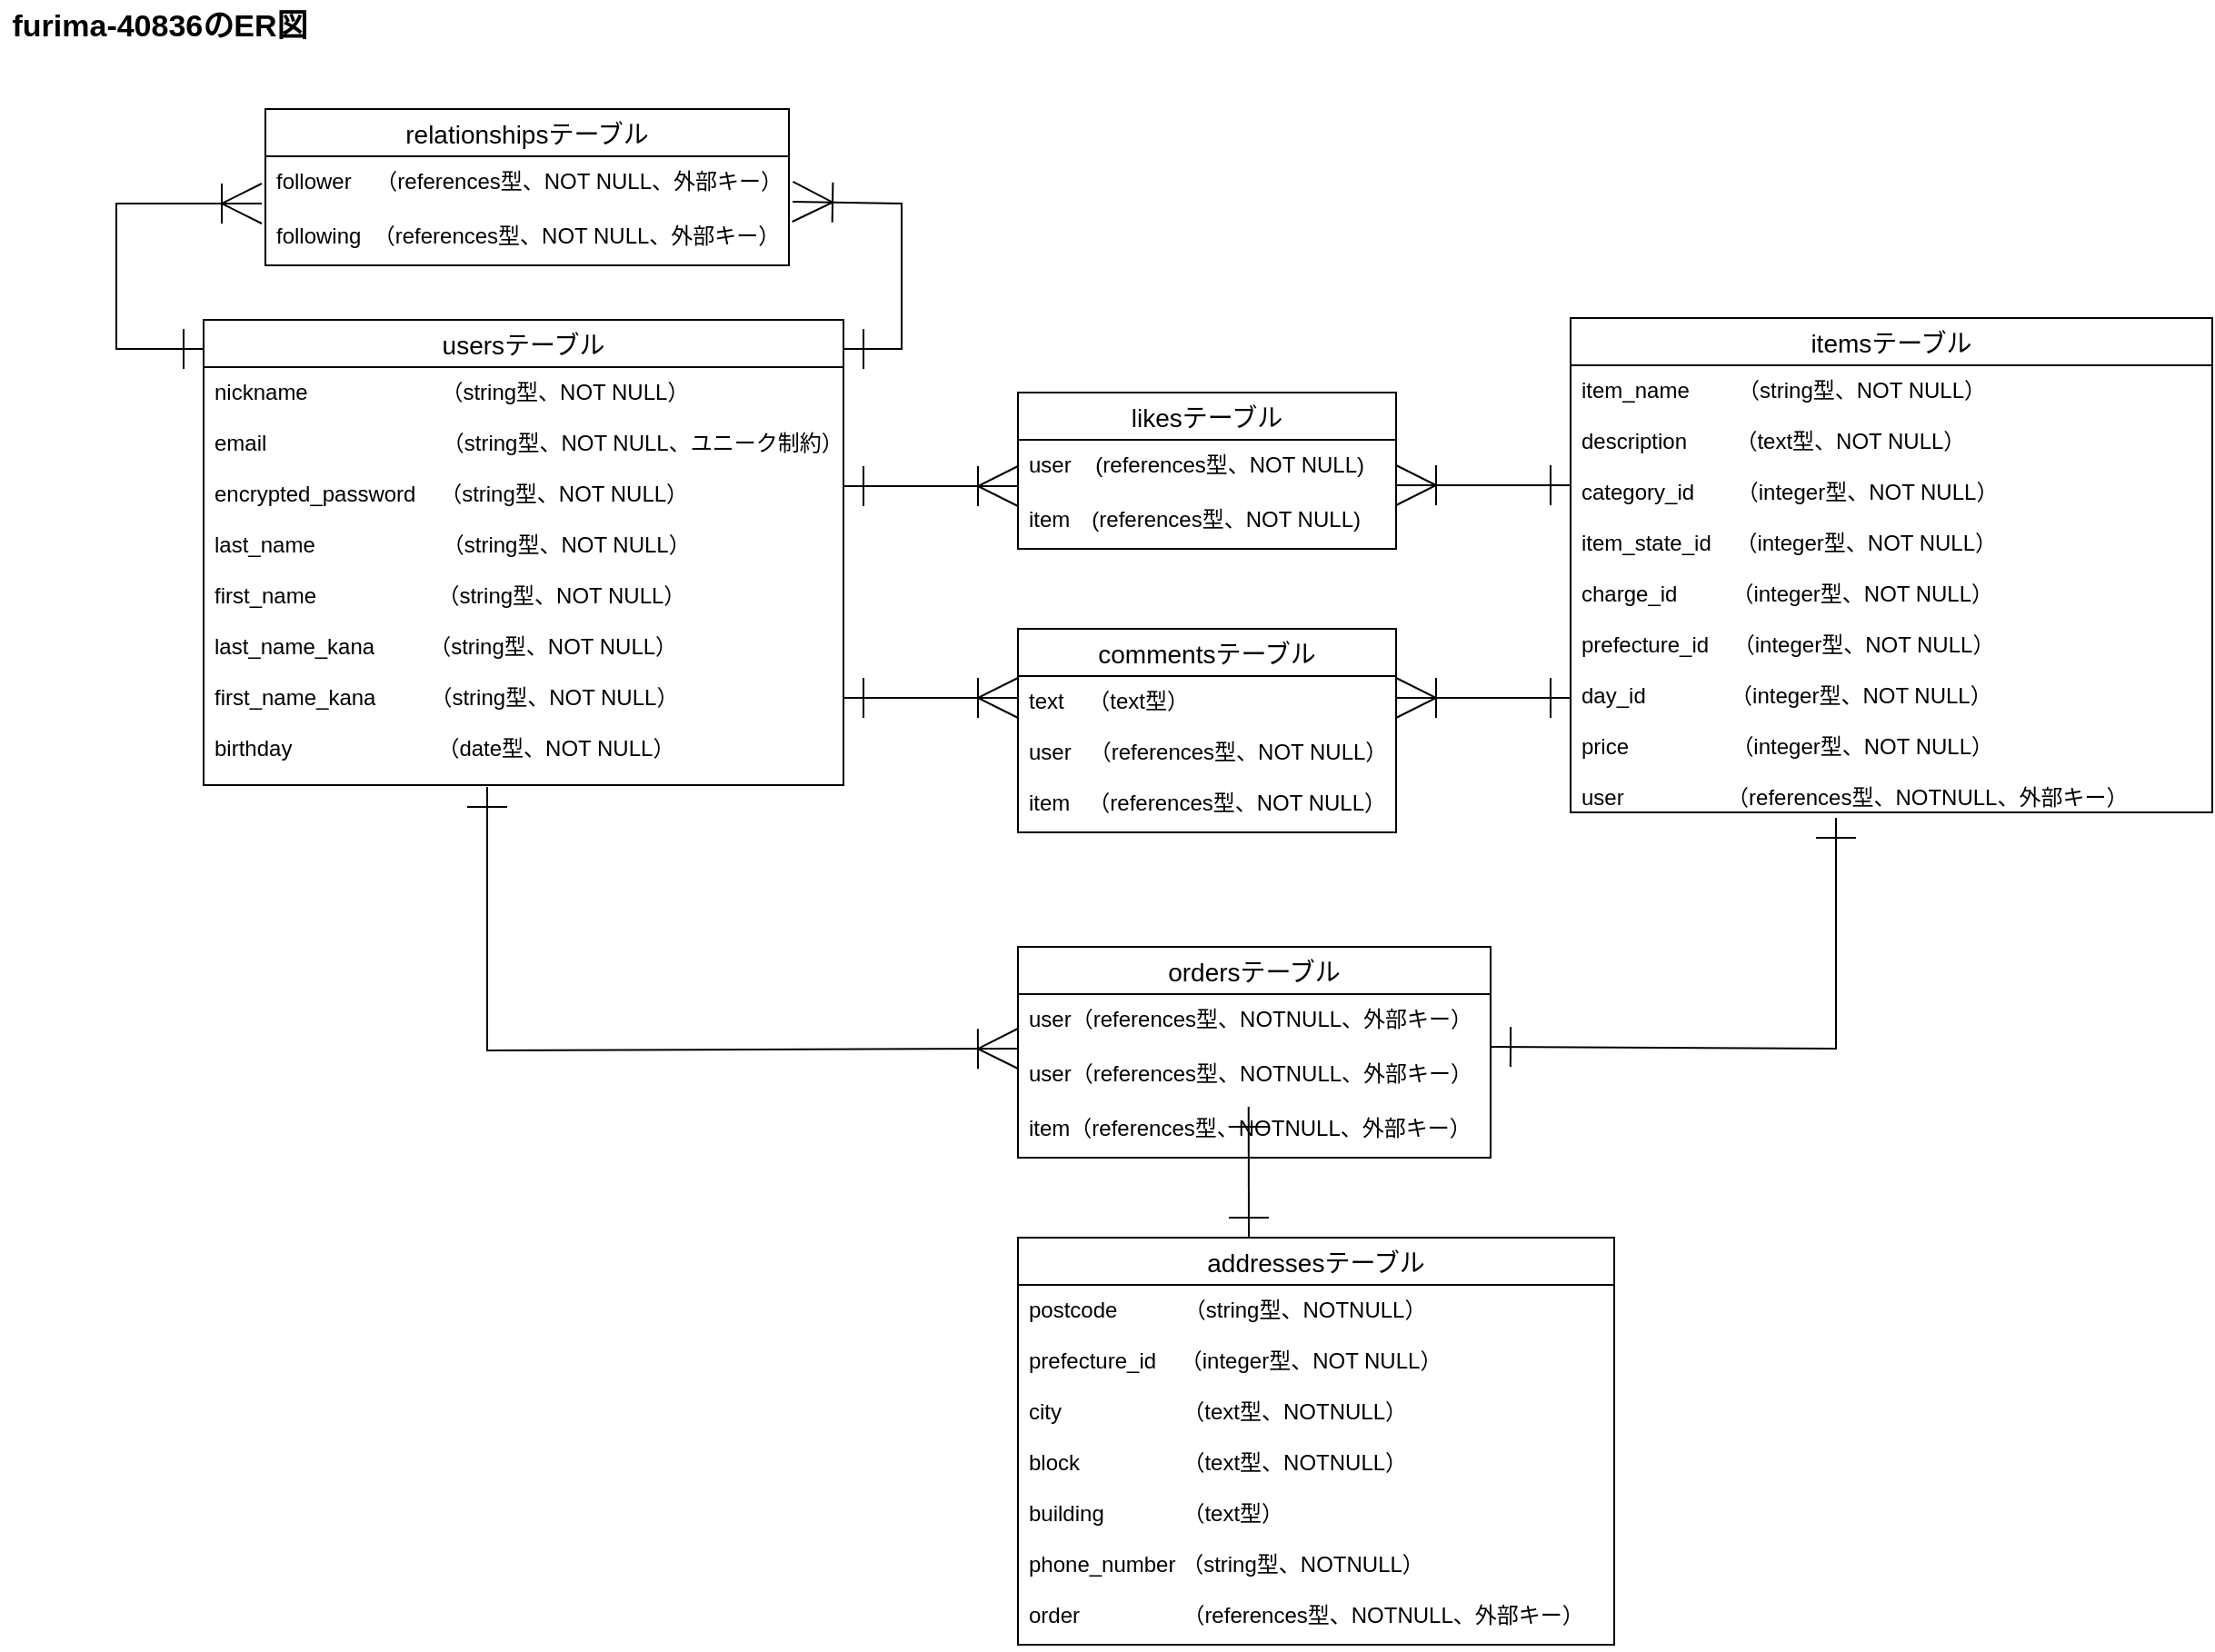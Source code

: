 <mxfile>
    <diagram id="1QTKfVFLESSpMMtnV6Su" name="ページ1">
        <mxGraphModel dx="936" dy="666" grid="1" gridSize="16" guides="1" tooltips="1" connect="1" arrows="1" fold="1" page="1" pageScale="1" pageWidth="827" pageHeight="1169" background="none" math="0" shadow="0">
            <root>
                <mxCell id="0"/>
                <mxCell id="1" parent="0"/>
                <mxCell id="2" value="usersテーブル" style="swimlane;fontStyle=0;childLayout=stackLayout;horizontal=1;startSize=26;horizontalStack=0;resizeParent=1;resizeParentMax=0;resizeLast=0;collapsible=1;marginBottom=0;align=center;fontSize=14;" parent="1" vertex="1">
                    <mxGeometry x="128" y="240" width="352" height="256" as="geometry"/>
                </mxCell>
                <mxCell id="3" value="nickname                      （string型、NOT NULL）&#10;&#10;email                             （string型、NOT NULL、ユニーク制約）&#10;&#10;encrypted_password    （string型、NOT NULL）&#10;&#10;last_name                     （string型、NOT NULL）&#10;&#10;first_name                    （string型、NOT NULL）&#10;&#10;last_name_kana          （string型、NOT NULL）&#10;&#10;first_name_kana          （string型、NOT NULL）&#10;&#10;birthday                        （date型、NOT NULL）&#10;" style="text;strokeColor=none;fillColor=none;spacingLeft=4;spacingRight=4;overflow=hidden;rotatable=0;points=[[0,0.5],[1,0.5]];portConstraint=eastwest;fontSize=12;" parent="2" vertex="1">
                    <mxGeometry y="26" width="352" height="230" as="geometry"/>
                </mxCell>
                <mxCell id="7" value="itemsテーブル" style="swimlane;fontStyle=0;childLayout=stackLayout;horizontal=1;startSize=26;horizontalStack=0;resizeParent=1;resizeParentMax=0;resizeLast=0;collapsible=1;marginBottom=0;align=center;fontSize=14;" parent="1" vertex="1">
                    <mxGeometry x="880" y="239" width="353" height="272" as="geometry">
                        <mxRectangle x="480" y="159" width="70" height="30" as="alternateBounds"/>
                    </mxGeometry>
                </mxCell>
                <mxCell id="8" value="item_name        （string型、NOT NULL）&#10;&#10;description        （text型、NOT NULL）&#10;&#10;category_id       （integer型、NOT NULL）&#10;&#10;item_state_id    （integer型、NOT NULL）&#10;&#10;charge_id         （integer型、NOT NULL）&#10;&#10;prefecture_id    （integer型、NOT NULL）&#10;&#10;day_id              （integer型、NOT NULL）&#10;&#10;price                 （integer型、NOT NULL）&#10;&#10;user                 （references型、NOTNULL、外部キー）" style="text;strokeColor=none;fillColor=none;spacingLeft=4;spacingRight=4;overflow=hidden;rotatable=0;points=[[0,0.5],[1,0.5]];portConstraint=eastwest;fontSize=12;" parent="7" vertex="1">
                    <mxGeometry y="26" width="353" height="246" as="geometry"/>
                </mxCell>
                <mxCell id="27" value="ordersテーブル" style="swimlane;fontStyle=0;childLayout=stackLayout;horizontal=1;startSize=26;horizontalStack=0;resizeParent=1;resizeParentMax=0;resizeLast=0;collapsible=1;marginBottom=0;align=center;fontSize=14;" parent="1" vertex="1">
                    <mxGeometry x="576" y="585" width="260" height="116" as="geometry"/>
                </mxCell>
                <mxCell id="28" value="user（references型、NOTNULL、外部キー）" style="text;strokeColor=none;fillColor=none;spacingLeft=4;spacingRight=4;overflow=hidden;rotatable=0;points=[[0,0.5],[1,0.5]];portConstraint=eastwest;fontSize=12;" parent="27" vertex="1">
                    <mxGeometry y="26" width="260" height="30" as="geometry"/>
                </mxCell>
                <mxCell id="44" value="user（references型、NOTNULL、外部キー）" style="text;strokeColor=none;fillColor=none;spacingLeft=4;spacingRight=4;overflow=hidden;rotatable=0;points=[[0,0.5],[1,0.5]];portConstraint=eastwest;fontSize=12;" vertex="1" parent="27">
                    <mxGeometry y="56" width="260" height="30" as="geometry"/>
                </mxCell>
                <mxCell id="29" value="item（references型、NOTNULL、外部キー）" style="text;strokeColor=none;fillColor=none;spacingLeft=4;spacingRight=4;overflow=hidden;rotatable=0;points=[[0,0.5],[1,0.5]];portConstraint=eastwest;fontSize=12;" parent="27" vertex="1">
                    <mxGeometry y="86" width="260" height="30" as="geometry"/>
                </mxCell>
                <mxCell id="33" value="addressesテーブル" style="swimlane;fontStyle=0;childLayout=stackLayout;horizontal=1;startSize=26;horizontalStack=0;resizeParent=1;resizeParentMax=0;resizeLast=0;collapsible=1;marginBottom=0;align=center;fontSize=14;" parent="1" vertex="1">
                    <mxGeometry x="576" y="745" width="328" height="224" as="geometry"/>
                </mxCell>
                <mxCell id="34" value="postcode           （string型、NOTNULL）&#10;&#10;prefecture_id    （integer型、NOT NULL）&#10;&#10;city                    （text型、NOTNULL）&#10;&#10;block                 （text型、NOTNULL）&#10;&#10;building             （text型）&#10;&#10;phone_number （string型、NOTNULL）&#10;&#10;order                 （references型、NOTNULL、外部キー）" style="text;strokeColor=none;fillColor=none;spacingLeft=4;spacingRight=4;overflow=hidden;rotatable=0;points=[[0,0.5],[1,0.5]];portConstraint=eastwest;fontSize=12;fontStyle=0" parent="33" vertex="1">
                    <mxGeometry y="26" width="328" height="198" as="geometry"/>
                </mxCell>
                <mxCell id="37" style="edgeStyle=none;html=1;startArrow=ERone;startFill=0;endArrow=ERoneToMany;endFill=0;targetPerimeterSpacing=0;endSize=20;startSize=20;entryX=1.007;entryY=0.833;entryDx=0;entryDy=0;entryPerimeter=0;rounded=0;" parent="1" edge="1" target="59">
                    <mxGeometry relative="1" as="geometry">
                        <mxPoint x="480" y="256" as="sourcePoint"/>
                        <mxPoint x="512" y="128" as="targetPoint"/>
                        <Array as="points">
                            <mxPoint x="512" y="256"/>
                            <mxPoint x="512" y="176"/>
                        </Array>
                    </mxGeometry>
                </mxCell>
                <mxCell id="39" style="edgeStyle=none;html=1;startArrow=ERone;startFill=0;endArrow=ERoneToMany;endFill=0;targetPerimeterSpacing=0;endSize=20;startSize=20;rounded=0;entryX=-0.004;entryY=0;entryDx=0;entryDy=0;entryPerimeter=0;" parent="1" edge="1">
                    <mxGeometry relative="1" as="geometry">
                        <mxPoint x="284" y="497" as="sourcePoint"/>
                        <mxPoint x="575.96" y="641" as="targetPoint"/>
                        <Array as="points">
                            <mxPoint x="284" y="642"/>
                        </Array>
                    </mxGeometry>
                </mxCell>
                <mxCell id="40" style="edgeStyle=none;html=1;startArrow=ERone;startFill=0;endArrow=ERone;endFill=0;targetPerimeterSpacing=0;endSize=20;startSize=20;rounded=0;" parent="1" edge="1">
                    <mxGeometry relative="1" as="geometry">
                        <mxPoint x="1026" y="514" as="sourcePoint"/>
                        <mxPoint x="836" y="640" as="targetPoint"/>
                        <Array as="points">
                            <mxPoint x="1026" y="641"/>
                        </Array>
                    </mxGeometry>
                </mxCell>
                <mxCell id="41" style="edgeStyle=none;html=1;exitX=0.488;exitY=1.067;exitDx=0;exitDy=0;startArrow=ERone;startFill=0;endArrow=ERone;endFill=0;targetPerimeterSpacing=0;endSize=20;startSize=20;exitPerimeter=0;" parent="1" edge="1">
                    <mxGeometry relative="1" as="geometry">
                        <mxPoint x="702.88" y="673.01" as="sourcePoint"/>
                        <mxPoint x="703" y="745" as="targetPoint"/>
                    </mxGeometry>
                </mxCell>
                <mxCell id="43" value="furima-40836のER図" style="text;html=1;strokeColor=none;fillColor=none;align=center;verticalAlign=middle;whiteSpace=wrap;rounded=0;fontSize=17;fontStyle=1" parent="1" vertex="1">
                    <mxGeometry x="16" y="64" width="176" height="30" as="geometry"/>
                </mxCell>
                <mxCell id="45" value="likesテーブル" style="swimlane;fontStyle=0;childLayout=stackLayout;horizontal=1;startSize=26;horizontalStack=0;resizeParent=1;resizeParentMax=0;resizeLast=0;collapsible=1;marginBottom=0;align=center;fontSize=14;" vertex="1" parent="1">
                    <mxGeometry x="576" y="280" width="208" height="86" as="geometry"/>
                </mxCell>
                <mxCell id="46" value="user    (references型、NOT NULL)" style="text;strokeColor=none;fillColor=none;spacingLeft=4;spacingRight=4;overflow=hidden;rotatable=0;points=[[0,0.5],[1,0.5]];portConstraint=eastwest;fontSize=12;" vertex="1" parent="45">
                    <mxGeometry y="26" width="208" height="30" as="geometry"/>
                </mxCell>
                <mxCell id="47" value="item　(references型、NOT NULL)" style="text;strokeColor=none;fillColor=none;spacingLeft=4;spacingRight=4;overflow=hidden;rotatable=0;points=[[0,0.5],[1,0.5]];portConstraint=eastwest;fontSize=12;" vertex="1" parent="45">
                    <mxGeometry y="56" width="208" height="30" as="geometry"/>
                </mxCell>
                <mxCell id="50" style="edgeStyle=none;html=1;startArrow=ERone;startFill=0;endArrow=ERoneToMany;endFill=0;targetPerimeterSpacing=0;endSize=20;startSize=20;" edge="1" parent="1">
                    <mxGeometry relative="1" as="geometry">
                        <mxPoint x="880" y="331" as="sourcePoint"/>
                        <mxPoint x="784" y="331" as="targetPoint"/>
                    </mxGeometry>
                </mxCell>
                <mxCell id="52" value="commentsテーブル" style="swimlane;fontStyle=0;childLayout=stackLayout;horizontal=1;startSize=26;horizontalStack=0;resizeParent=1;resizeParentMax=0;resizeLast=0;collapsible=1;marginBottom=0;align=center;fontSize=14;" vertex="1" parent="1">
                    <mxGeometry x="576" y="410" width="208" height="112" as="geometry"/>
                </mxCell>
                <mxCell id="53" value="text    （text型）&#10;&#10;user   （references型、NOT NULL）&#10;&#10;item   （references型、NOT NULL）" style="text;strokeColor=none;fillColor=none;spacingLeft=4;spacingRight=4;overflow=hidden;rotatable=0;points=[[0,0.5],[1,0.5]];portConstraint=eastwest;fontSize=12;" vertex="1" parent="52">
                    <mxGeometry y="26" width="208" height="86" as="geometry"/>
                </mxCell>
                <mxCell id="56" style="edgeStyle=none;html=1;startArrow=ERone;startFill=0;endArrow=ERoneToMany;endFill=0;targetPerimeterSpacing=0;endSize=20;startSize=20;" edge="1" parent="1">
                    <mxGeometry relative="1" as="geometry">
                        <mxPoint x="480" y="448" as="sourcePoint"/>
                        <mxPoint x="576" y="448" as="targetPoint"/>
                    </mxGeometry>
                </mxCell>
                <mxCell id="57" style="edgeStyle=none;html=1;startArrow=ERone;startFill=0;endArrow=ERoneToMany;endFill=0;targetPerimeterSpacing=0;endSize=20;startSize=20;" edge="1" parent="1">
                    <mxGeometry relative="1" as="geometry">
                        <mxPoint x="880" y="448" as="sourcePoint"/>
                        <mxPoint x="784" y="448" as="targetPoint"/>
                    </mxGeometry>
                </mxCell>
                <mxCell id="58" value="relationshipsテーブル" style="swimlane;fontStyle=0;childLayout=stackLayout;horizontal=1;startSize=26;horizontalStack=0;resizeParent=1;resizeParentMax=0;resizeLast=0;collapsible=1;marginBottom=0;align=center;fontSize=14;" vertex="1" parent="1">
                    <mxGeometry x="162" y="124" width="288" height="86" as="geometry"/>
                </mxCell>
                <mxCell id="59" value="follower    （references型、NOT NULL、外部キー）" style="text;strokeColor=none;fillColor=none;spacingLeft=4;spacingRight=4;overflow=hidden;rotatable=0;points=[[0,0.5],[1,0.5]];portConstraint=eastwest;fontSize=12;" vertex="1" parent="58">
                    <mxGeometry y="26" width="288" height="30" as="geometry"/>
                </mxCell>
                <mxCell id="60" value="following  （references型、NOT NULL、外部キー）" style="text;strokeColor=none;fillColor=none;spacingLeft=4;spacingRight=4;overflow=hidden;rotatable=0;points=[[0,0.5],[1,0.5]];portConstraint=eastwest;fontSize=12;" vertex="1" parent="58">
                    <mxGeometry y="56" width="288" height="30" as="geometry"/>
                </mxCell>
                <mxCell id="62" style="edgeStyle=none;html=1;startArrow=ERone;startFill=0;endArrow=ERoneToMany;endFill=0;targetPerimeterSpacing=0;endSize=20;startSize=20;" edge="1" parent="1">
                    <mxGeometry relative="1" as="geometry">
                        <mxPoint x="480" y="331.5" as="sourcePoint"/>
                        <mxPoint x="576" y="331.5" as="targetPoint"/>
                    </mxGeometry>
                </mxCell>
                <mxCell id="63" style="edgeStyle=none;html=1;startArrow=ERone;startFill=0;endArrow=ERoneToMany;endFill=0;targetPerimeterSpacing=0;endSize=20;startSize=20;rounded=0;" edge="1" parent="1">
                    <mxGeometry relative="1" as="geometry">
                        <mxPoint x="128" y="256" as="sourcePoint"/>
                        <mxPoint x="160" y="176" as="targetPoint"/>
                        <Array as="points">
                            <mxPoint x="80" y="256"/>
                            <mxPoint x="80" y="176"/>
                        </Array>
                    </mxGeometry>
                </mxCell>
            </root>
        </mxGraphModel>
    </diagram>
</mxfile>